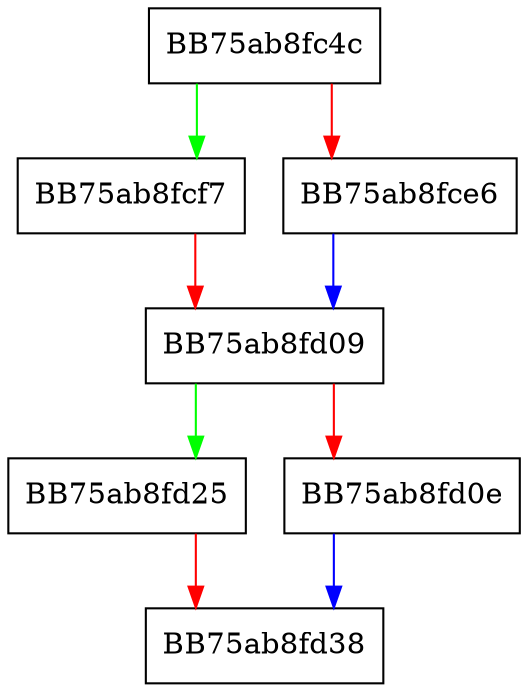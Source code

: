 digraph CCleanFileData {
  node [shape="box"];
  graph [splines=ortho];
  BB75ab8fc4c -> BB75ab8fcf7 [color="green"];
  BB75ab8fc4c -> BB75ab8fce6 [color="red"];
  BB75ab8fce6 -> BB75ab8fd09 [color="blue"];
  BB75ab8fcf7 -> BB75ab8fd09 [color="red"];
  BB75ab8fd09 -> BB75ab8fd25 [color="green"];
  BB75ab8fd09 -> BB75ab8fd0e [color="red"];
  BB75ab8fd0e -> BB75ab8fd38 [color="blue"];
  BB75ab8fd25 -> BB75ab8fd38 [color="red"];
}